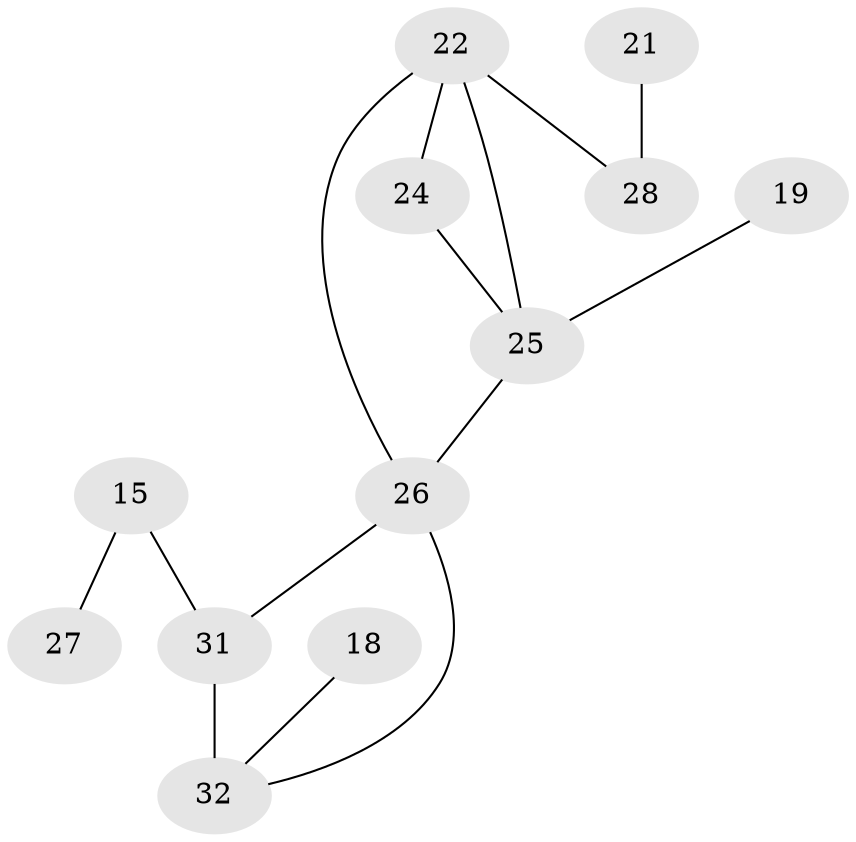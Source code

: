// original degree distribution, {2: 0.2641509433962264, 3: 0.1509433962264151, 1: 0.2830188679245283, 0: 0.16981132075471697, 5: 0.05660377358490566, 4: 0.07547169811320754}
// Generated by graph-tools (version 1.1) at 2025/35/03/04/25 23:35:55]
// undirected, 12 vertices, 14 edges
graph export_dot {
  node [color=gray90,style=filled];
  15;
  18;
  19;
  21;
  22;
  24;
  25;
  26;
  27;
  28;
  31;
  32;
  15 -- 27 [weight=1.0];
  15 -- 31 [weight=1.0];
  18 -- 32 [weight=1.0];
  19 -- 25 [weight=1.0];
  21 -- 28 [weight=1.0];
  22 -- 24 [weight=3.0];
  22 -- 25 [weight=3.0];
  22 -- 26 [weight=1.0];
  22 -- 28 [weight=1.0];
  24 -- 25 [weight=2.0];
  25 -- 26 [weight=1.0];
  26 -- 31 [weight=1.0];
  26 -- 32 [weight=1.0];
  31 -- 32 [weight=3.0];
}
